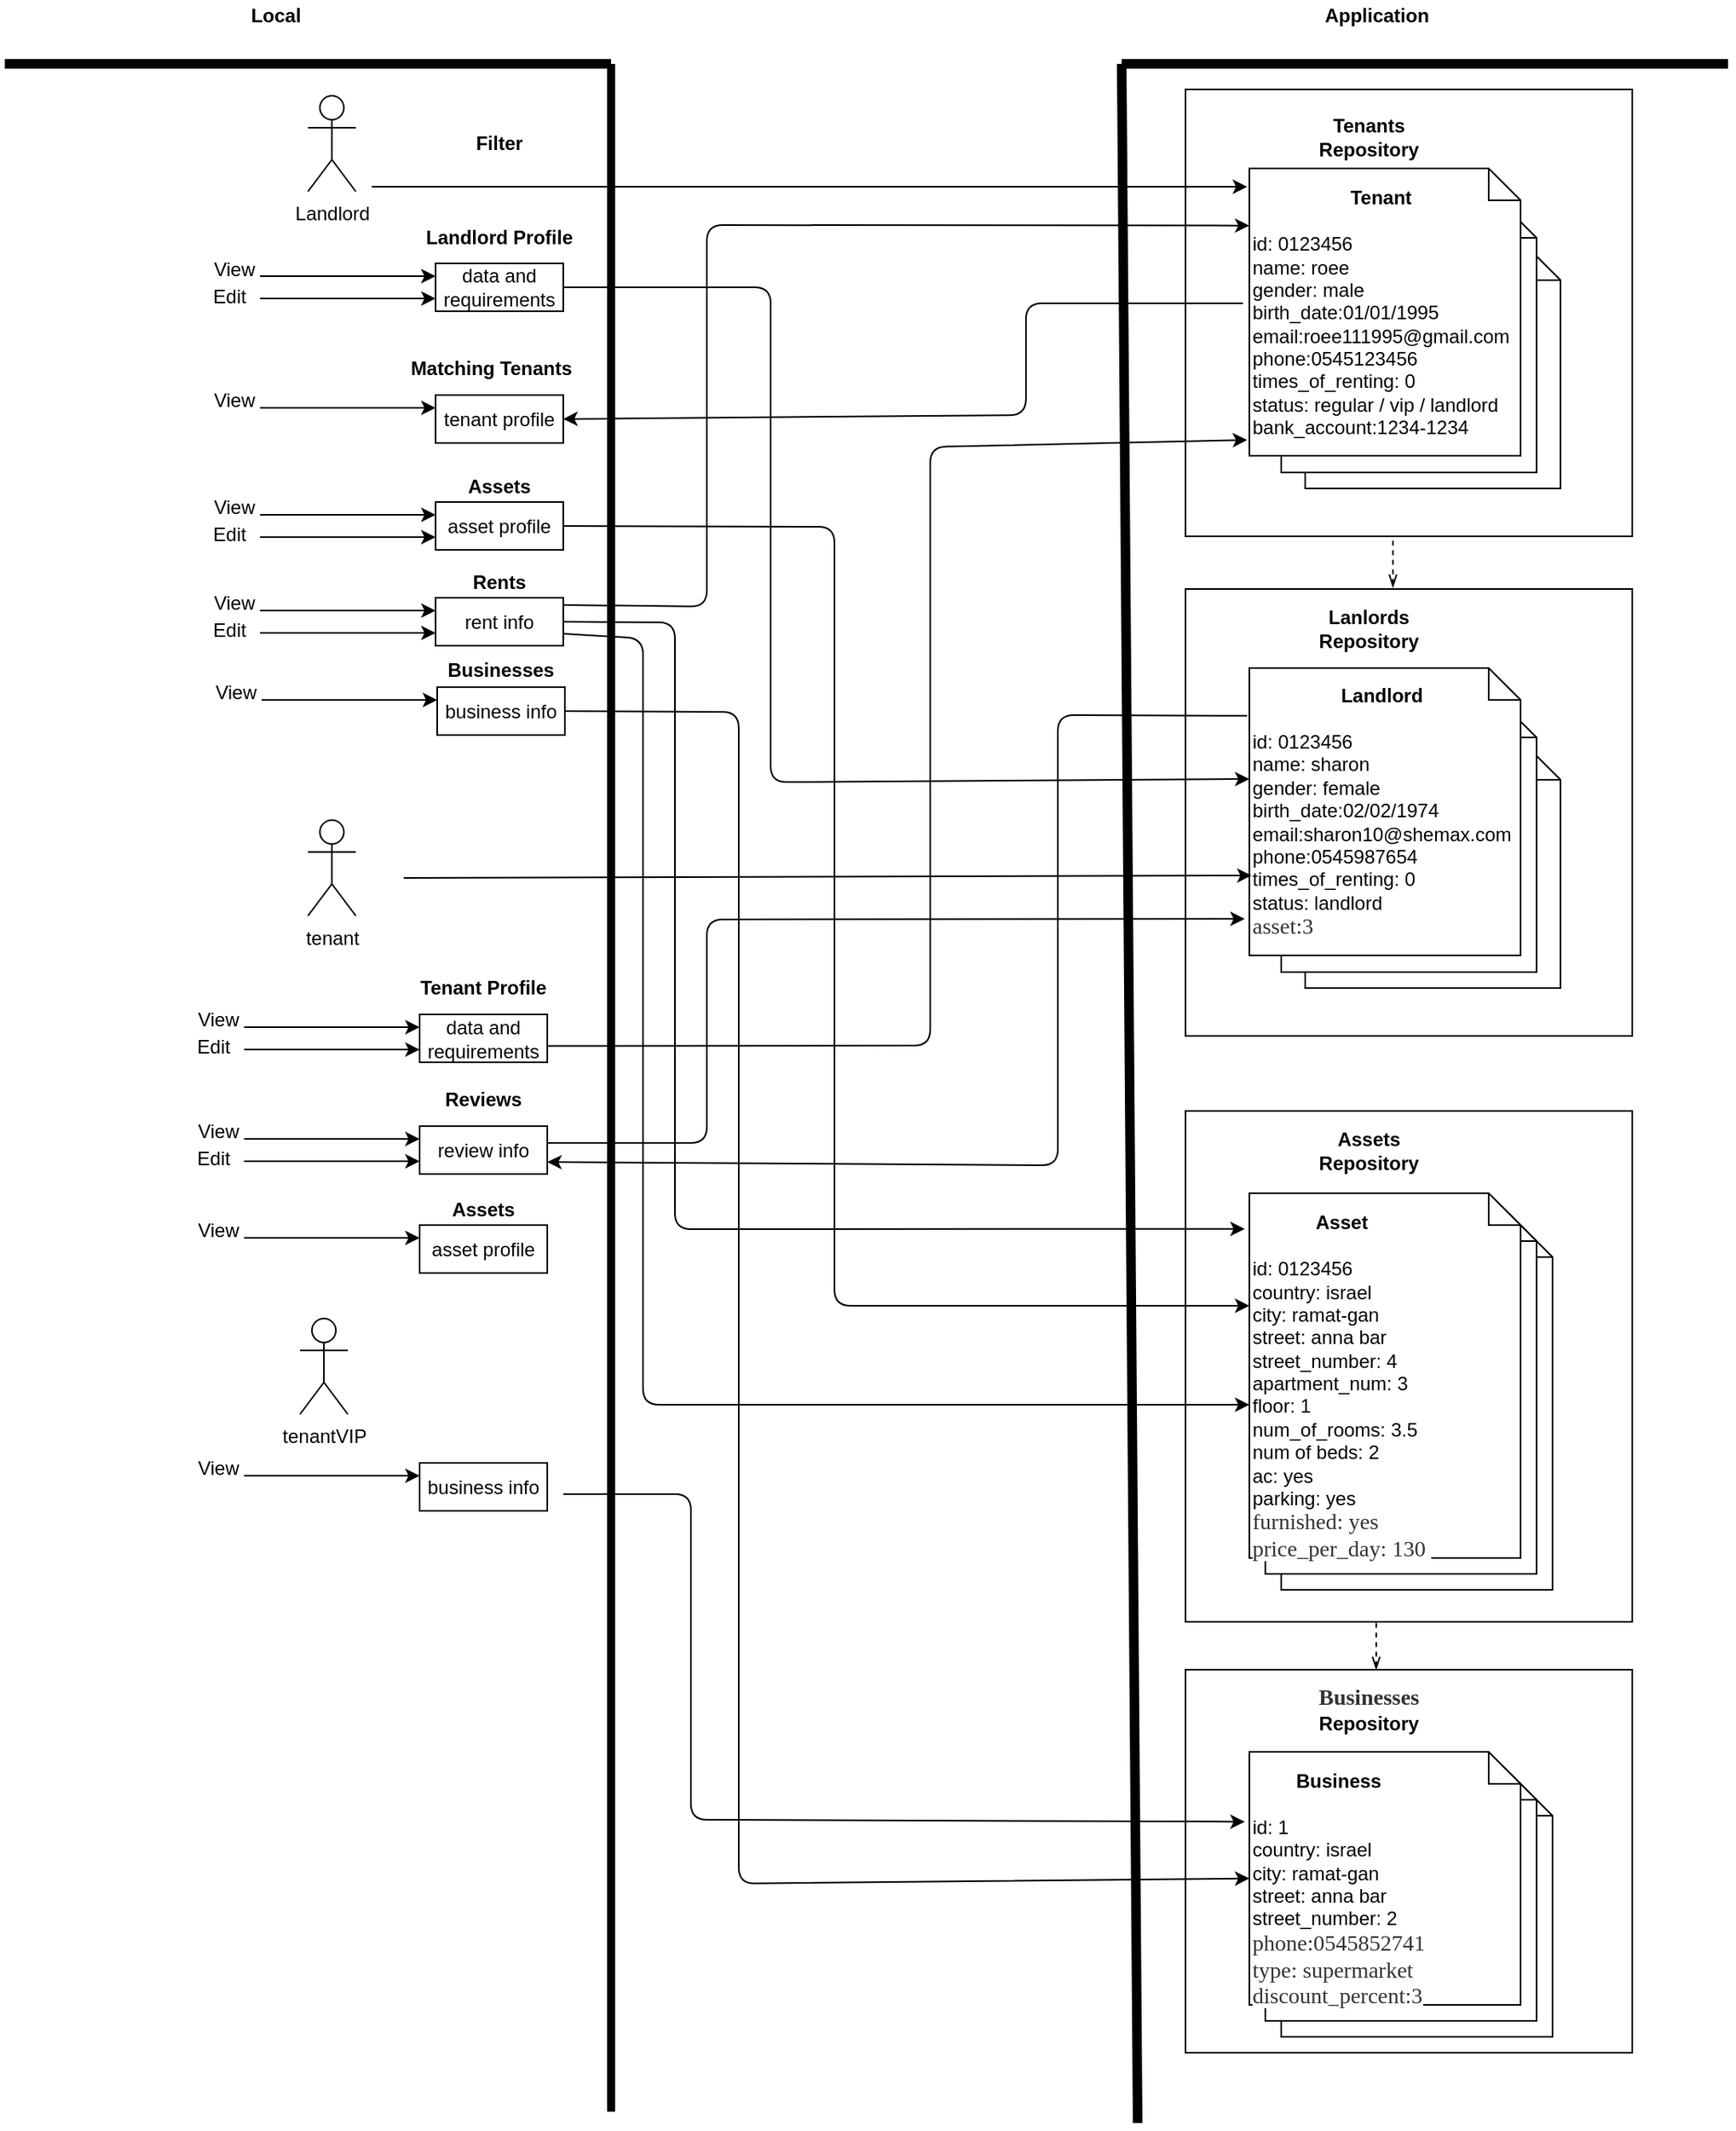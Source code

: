 <mxfile version="12.4.3" type="device" pages="1"><diagram id="tYoWy89QqWBokWgicSMz" name="Page-1"><mxGraphModel dx="1240" dy="573" grid="1" gridSize="10" guides="1" tooltips="1" connect="1" arrows="1" fold="1" page="1" pageScale="1" pageWidth="850" pageHeight="1100" math="0" shadow="0"><root><mxCell id="0"/><mxCell id="1" parent="0"/><mxCell id="bZbK6bXGhY_EwWmma3TH-61" value="Object" style="html=1;strokeColor=#000000;fillColor=#ffffff;" vertex="1" parent="1"><mxGeometry x="760" y="726" width="280" height="320" as="geometry"/></mxCell><mxCell id="bZbK6bXGhY_EwWmma3TH-67" value="&lt;div style=&quot;text-align: center&quot;&gt;&lt;/div&gt;&lt;span style=&quot;color: rgb(51 , 51 , 51) ; font-family: &amp;#34;assistant&amp;#34; ; font-size: 14px ; background-color: rgb(255 , 255 , 255)&quot;&gt;&lt;br&gt;&lt;/span&gt;" style="shape=note;size=20;whiteSpace=wrap;html=1;strokeColor=#000000;fillColor=#ffffff;align=left;" vertex="1" parent="1"><mxGeometry x="820" y="797.5" width="170" height="228.5" as="geometry"/></mxCell><mxCell id="bZbK6bXGhY_EwWmma3TH-66" value="&lt;div style=&quot;text-align: center&quot;&gt;&lt;/div&gt;&lt;span style=&quot;color: rgb(51 , 51 , 51) ; font-family: &amp;#34;assistant&amp;#34; ; font-size: 14px ; background-color: rgb(255 , 255 , 255)&quot;&gt;&lt;br&gt;&lt;/span&gt;" style="shape=note;size=20;whiteSpace=wrap;html=1;strokeColor=#000000;fillColor=#ffffff;align=left;" vertex="1" parent="1"><mxGeometry x="810" y="787.5" width="170" height="228.5" as="geometry"/></mxCell><mxCell id="bZbK6bXGhY_EwWmma3TH-50" value="Object" style="html=1;strokeColor=#000000;fillColor=#ffffff;" vertex="1" parent="1"><mxGeometry x="760" y="86" width="280" height="280" as="geometry"/></mxCell><mxCell id="bZbK6bXGhY_EwWmma3TH-51" value="Note" style="shape=note;size=20;whiteSpace=wrap;html=1;strokeColor=#000000;fillColor=#ffffff;" vertex="1" parent="1"><mxGeometry x="835" y="185.5" width="160" height="150.5" as="geometry"/></mxCell><mxCell id="bZbK6bXGhY_EwWmma3TH-47" value="Note" style="shape=note;size=20;whiteSpace=wrap;html=1;strokeColor=#000000;fillColor=#ffffff;" vertex="1" parent="1"><mxGeometry x="820" y="159" width="160" height="167" as="geometry"/></mxCell><mxCell id="bZbK6bXGhY_EwWmma3TH-1" value="" style="endArrow=none;html=1;strokeWidth=6;" edge="1" parent="1"><mxGeometry width="50" height="50" relative="1" as="geometry"><mxPoint x="720" y="70" as="sourcePoint"/><mxPoint x="1100" y="70" as="targetPoint"/></mxGeometry></mxCell><mxCell id="bZbK6bXGhY_EwWmma3TH-2" value="" style="endArrow=none;html=1;strokeWidth=5;" edge="1" parent="1"><mxGeometry width="50" height="50" relative="1" as="geometry"><mxPoint x="400" y="1352.857" as="sourcePoint"/><mxPoint x="400" y="70" as="targetPoint"/></mxGeometry></mxCell><mxCell id="bZbK6bXGhY_EwWmma3TH-4" value="Landlord" style="shape=umlActor;verticalLabelPosition=bottom;labelBackgroundColor=#ffffff;verticalAlign=top;html=1;outlineConnect=0;" vertex="1" parent="1"><mxGeometry x="210" y="90" width="30" height="60" as="geometry"/></mxCell><mxCell id="bZbK6bXGhY_EwWmma3TH-7" value="tenantVIP" style="shape=umlActor;verticalLabelPosition=bottom;labelBackgroundColor=#ffffff;verticalAlign=top;html=1;outlineConnect=0;" vertex="1" parent="1"><mxGeometry x="205" y="856" width="30" height="60" as="geometry"/></mxCell><mxCell id="bZbK6bXGhY_EwWmma3TH-9" value="tenant" style="shape=umlActor;verticalLabelPosition=bottom;labelBackgroundColor=#ffffff;verticalAlign=top;html=1;outlineConnect=0;" vertex="1" parent="1"><mxGeometry x="210" y="543.75" width="30" height="60" as="geometry"/></mxCell><mxCell id="bZbK6bXGhY_EwWmma3TH-10" value="View" style="rounded=0;whiteSpace=wrap;html=1;strokeColor=none;fillColor=none;" vertex="1" parent="1"><mxGeometry x="134" y="188.5" width="60" height="20" as="geometry"/></mxCell><mxCell id="bZbK6bXGhY_EwWmma3TH-12" value="Edit" style="rounded=0;whiteSpace=wrap;html=1;strokeColor=none;fillColor=none;" vertex="1" parent="1"><mxGeometry x="131" y="205.5" width="60" height="20" as="geometry"/></mxCell><mxCell id="bZbK6bXGhY_EwWmma3TH-15" value="data and requirements" style="text;html=1;strokeColor=#000000;fillColor=#ffffff;align=center;verticalAlign=middle;whiteSpace=wrap;rounded=0;" vertex="1" parent="1"><mxGeometry x="290" y="195" width="80" height="30" as="geometry"/></mxCell><mxCell id="bZbK6bXGhY_EwWmma3TH-16" value="" style="endArrow=classic;html=1;" edge="1" parent="1"><mxGeometry width="50" height="50" relative="1" as="geometry"><mxPoint x="180" y="203" as="sourcePoint"/><mxPoint x="290" y="203" as="targetPoint"/></mxGeometry></mxCell><mxCell id="bZbK6bXGhY_EwWmma3TH-19" value="Filter" style="text;html=1;strokeColor=none;fillColor=none;align=center;verticalAlign=middle;whiteSpace=wrap;rounded=0;fontStyle=1" vertex="1" parent="1"><mxGeometry x="310" y="110" width="40" height="20" as="geometry"/></mxCell><mxCell id="bZbK6bXGhY_EwWmma3TH-22" value="" style="endArrow=classic;html=1;" edge="1" parent="1"><mxGeometry width="50" height="50" relative="1" as="geometry"><mxPoint x="180" y="217" as="sourcePoint"/><mxPoint x="290" y="217" as="targetPoint"/></mxGeometry></mxCell><mxCell id="bZbK6bXGhY_EwWmma3TH-25" value="View" style="rounded=0;whiteSpace=wrap;html=1;strokeColor=none;fillColor=none;" vertex="1" parent="1"><mxGeometry x="134" y="271" width="60" height="20" as="geometry"/></mxCell><mxCell id="bZbK6bXGhY_EwWmma3TH-27" value="tenant profile" style="text;html=1;strokeColor=#000000;fillColor=#ffffff;align=center;verticalAlign=middle;whiteSpace=wrap;rounded=0;" vertex="1" parent="1"><mxGeometry x="290" y="277.5" width="80" height="30" as="geometry"/></mxCell><mxCell id="bZbK6bXGhY_EwWmma3TH-28" value="" style="endArrow=classic;html=1;" edge="1" parent="1"><mxGeometry width="50" height="50" relative="1" as="geometry"><mxPoint x="180" y="285.5" as="sourcePoint"/><mxPoint x="290" y="285.5" as="targetPoint"/></mxGeometry></mxCell><mxCell id="bZbK6bXGhY_EwWmma3TH-30" value="View" style="rounded=0;whiteSpace=wrap;html=1;strokeColor=none;fillColor=none;" vertex="1" parent="1"><mxGeometry x="134" y="338" width="60" height="20" as="geometry"/></mxCell><mxCell id="bZbK6bXGhY_EwWmma3TH-31" value="Edit" style="rounded=0;whiteSpace=wrap;html=1;strokeColor=none;fillColor=none;" vertex="1" parent="1"><mxGeometry x="131" y="355" width="60" height="20" as="geometry"/></mxCell><mxCell id="bZbK6bXGhY_EwWmma3TH-32" value="asset profile" style="text;html=1;strokeColor=#000000;fillColor=#ffffff;align=center;verticalAlign=middle;whiteSpace=wrap;rounded=0;" vertex="1" parent="1"><mxGeometry x="290" y="344.5" width="80" height="30" as="geometry"/></mxCell><mxCell id="bZbK6bXGhY_EwWmma3TH-33" value="" style="endArrow=classic;html=1;" edge="1" parent="1"><mxGeometry width="50" height="50" relative="1" as="geometry"><mxPoint x="180" y="352.5" as="sourcePoint"/><mxPoint x="290" y="352.5" as="targetPoint"/></mxGeometry></mxCell><mxCell id="bZbK6bXGhY_EwWmma3TH-34" value="" style="endArrow=classic;html=1;" edge="1" parent="1"><mxGeometry width="50" height="50" relative="1" as="geometry"><mxPoint x="180" y="366.5" as="sourcePoint"/><mxPoint x="290" y="366.5" as="targetPoint"/></mxGeometry></mxCell><mxCell id="bZbK6bXGhY_EwWmma3TH-35" value="View" style="rounded=0;whiteSpace=wrap;html=1;strokeColor=none;fillColor=none;" vertex="1" parent="1"><mxGeometry x="134" y="398" width="60" height="20" as="geometry"/></mxCell><mxCell id="bZbK6bXGhY_EwWmma3TH-36" value="Edit" style="rounded=0;whiteSpace=wrap;html=1;strokeColor=none;fillColor=none;" vertex="1" parent="1"><mxGeometry x="131" y="415" width="60" height="20" as="geometry"/></mxCell><mxCell id="bZbK6bXGhY_EwWmma3TH-37" value="rent info" style="text;html=1;strokeColor=#000000;fillColor=#ffffff;align=center;verticalAlign=middle;whiteSpace=wrap;rounded=0;" vertex="1" parent="1"><mxGeometry x="290" y="404.5" width="80" height="30" as="geometry"/></mxCell><mxCell id="bZbK6bXGhY_EwWmma3TH-38" value="" style="endArrow=classic;html=1;" edge="1" parent="1"><mxGeometry width="50" height="50" relative="1" as="geometry"><mxPoint x="180" y="412.5" as="sourcePoint"/><mxPoint x="290" y="412.5" as="targetPoint"/></mxGeometry></mxCell><mxCell id="bZbK6bXGhY_EwWmma3TH-39" value="" style="endArrow=classic;html=1;" edge="1" parent="1"><mxGeometry width="50" height="50" relative="1" as="geometry"><mxPoint x="180" y="426.5" as="sourcePoint"/><mxPoint x="290" y="426.5" as="targetPoint"/></mxGeometry></mxCell><mxCell id="bZbK6bXGhY_EwWmma3TH-40" value="Matching Tenants" style="text;html=1;strokeColor=none;fillColor=none;align=center;verticalAlign=middle;whiteSpace=wrap;rounded=0;fontStyle=1" vertex="1" parent="1"><mxGeometry x="270" y="251" width="110" height="20" as="geometry"/></mxCell><mxCell id="bZbK6bXGhY_EwWmma3TH-41" value="" style="endArrow=none;html=1;strokeWidth=6;" edge="1" parent="1"><mxGeometry width="50" height="50" relative="1" as="geometry"><mxPoint x="730" y="1360" as="sourcePoint"/><mxPoint x="720" y="70" as="targetPoint"/></mxGeometry></mxCell><mxCell id="bZbK6bXGhY_EwWmma3TH-42" value="&lt;div style=&quot;text-align: center&quot;&gt;&lt;span&gt;&lt;b&gt;Tenant&lt;/b&gt;&lt;/span&gt;&lt;/div&gt;&lt;div style=&quot;text-align: center&quot;&gt;&lt;br&gt;&lt;/div&gt;id: 0123456&lt;br&gt;name: roee&lt;br&gt;gender: male&lt;br&gt;birth_date:01/01/1995&lt;br&gt;email:roee111995@gmail.com&lt;br&gt;phone:0545123456&lt;br&gt;times_of_renting: 0&lt;br&gt;status: regular / vip / landlord&lt;br&gt;bank_account:1234-1234" style="shape=note;size=20;whiteSpace=wrap;html=1;strokeColor=#000000;fillColor=#ffffff;align=left;" vertex="1" parent="1"><mxGeometry x="800" y="135.5" width="170" height="180" as="geometry"/></mxCell><mxCell id="bZbK6bXGhY_EwWmma3TH-43" value="&lt;b&gt;Tenants Repository&lt;/b&gt;" style="text;html=1;strokeColor=none;fillColor=none;align=center;verticalAlign=middle;whiteSpace=wrap;rounded=0;" vertex="1" parent="1"><mxGeometry x="830" y="106" width="90" height="20" as="geometry"/></mxCell><mxCell id="bZbK6bXGhY_EwWmma3TH-52" value="Object" style="html=1;strokeColor=#000000;fillColor=#ffffff;" vertex="1" parent="1"><mxGeometry x="760" y="399" width="280" height="280" as="geometry"/></mxCell><mxCell id="bZbK6bXGhY_EwWmma3TH-53" value="Note" style="shape=note;size=20;whiteSpace=wrap;html=1;strokeColor=#000000;fillColor=#ffffff;" vertex="1" parent="1"><mxGeometry x="835" y="498.5" width="160" height="150.5" as="geometry"/></mxCell><mxCell id="bZbK6bXGhY_EwWmma3TH-54" value="Note" style="shape=note;size=20;whiteSpace=wrap;html=1;strokeColor=#000000;fillColor=#ffffff;" vertex="1" parent="1"><mxGeometry x="820" y="472" width="160" height="167" as="geometry"/></mxCell><mxCell id="bZbK6bXGhY_EwWmma3TH-55" value="&lt;div style=&quot;text-align: center&quot;&gt;&lt;span&gt;&lt;b&gt;Landlord&lt;/b&gt;&lt;/span&gt;&lt;/div&gt;&lt;div style=&quot;text-align: center&quot;&gt;&lt;br&gt;&lt;/div&gt;id: 0123456&lt;br&gt;name: sharon&lt;br&gt;gender: female&lt;br&gt;birth_date:02/02/1974&lt;br&gt;email:sharon10@shemax.com&lt;br&gt;phone:0545987654&lt;br&gt;times_of_renting: 0&lt;br&gt;status: landlord&lt;br&gt;&lt;span style=&quot;color: rgb(51 , 51 , 51) ; font-family: &amp;#34;assistant&amp;#34; ; font-size: 14px ; background-color: rgb(255 , 255 , 255)&quot;&gt;asset:3&lt;/span&gt;" style="shape=note;size=20;whiteSpace=wrap;html=1;strokeColor=#000000;fillColor=#ffffff;align=left;" vertex="1" parent="1"><mxGeometry x="800" y="448.5" width="170" height="180" as="geometry"/></mxCell><mxCell id="bZbK6bXGhY_EwWmma3TH-56" value="&lt;b&gt;Lanlords&lt;br&gt;Repository&lt;/b&gt;" style="text;html=1;strokeColor=none;fillColor=none;align=center;verticalAlign=middle;whiteSpace=wrap;rounded=0;" vertex="1" parent="1"><mxGeometry x="830" y="409" width="90" height="30" as="geometry"/></mxCell><mxCell id="bZbK6bXGhY_EwWmma3TH-57" value="" style="endArrow=none;html=1;strokeWidth=6;" edge="1" parent="1"><mxGeometry width="50" height="50" relative="1" as="geometry"><mxPoint x="20" y="70" as="sourcePoint"/><mxPoint x="400" y="70" as="targetPoint"/></mxGeometry></mxCell><mxCell id="bZbK6bXGhY_EwWmma3TH-59" value="" style="endArrow=none;dashed=1;html=1;startArrow=openThin;startFill=0;" edge="1" parent="1"><mxGeometry width="50" height="50" relative="1" as="geometry"><mxPoint x="890" y="398" as="sourcePoint"/><mxPoint x="890" y="366" as="targetPoint"/></mxGeometry></mxCell><mxCell id="bZbK6bXGhY_EwWmma3TH-64" value="&lt;div style=&quot;text-align: center&quot;&gt;&lt;br&gt;&lt;/div&gt;&lt;div style=&quot;text-align: center&quot;&gt;&lt;b&gt;Asset&lt;/b&gt;&lt;/div&gt;&lt;div style=&quot;text-align: center&quot;&gt;&lt;br&gt;&lt;/div&gt;id: 0123456&lt;br&gt;country: israel&lt;br&gt;city: ramat-gan&lt;br&gt;street: anna bar&lt;br&gt;street_number: 4&lt;br&gt;apartment_num: 3&lt;br&gt;floor: 1&lt;br&gt;num_of_rooms: 3.5&lt;br&gt;num of beds: 2&lt;br&gt;ac: yes&lt;br&gt;parking: yes&lt;br&gt;&lt;span style=&quot;color: rgb(51 , 51 , 51) ; font-family: &amp;#34;assistant&amp;#34; ; font-size: 14px ; background-color: rgb(255 , 255 , 255)&quot;&gt;furnished: yes&lt;br&gt;price_per_day: 130&amp;nbsp;&lt;br&gt;&lt;/span&gt;" style="shape=note;size=20;whiteSpace=wrap;html=1;strokeColor=#000000;fillColor=#ffffff;align=left;" vertex="1" parent="1"><mxGeometry x="800" y="777.5" width="170" height="228.5" as="geometry"/></mxCell><mxCell id="bZbK6bXGhY_EwWmma3TH-65" value="&lt;b&gt;Assets&lt;br&gt;Repository&lt;/b&gt;" style="text;html=1;strokeColor=none;fillColor=none;align=center;verticalAlign=middle;whiteSpace=wrap;rounded=0;" vertex="1" parent="1"><mxGeometry x="830" y="736" width="90" height="30" as="geometry"/></mxCell><mxCell id="bZbK6bXGhY_EwWmma3TH-68" value="&lt;b&gt;Application&lt;br&gt;&lt;/b&gt;" style="text;html=1;strokeColor=none;fillColor=none;align=center;verticalAlign=middle;whiteSpace=wrap;rounded=0;" vertex="1" parent="1"><mxGeometry x="835" y="30" width="90" height="20" as="geometry"/></mxCell><mxCell id="bZbK6bXGhY_EwWmma3TH-69" value="&lt;b&gt;Local&lt;br&gt;&lt;/b&gt;" style="text;html=1;strokeColor=none;fillColor=none;align=center;verticalAlign=middle;whiteSpace=wrap;rounded=0;" vertex="1" parent="1"><mxGeometry x="145" y="30" width="90" height="20" as="geometry"/></mxCell><mxCell id="bZbK6bXGhY_EwWmma3TH-70" value="Object" style="html=1;strokeColor=#000000;fillColor=#ffffff;" vertex="1" parent="1"><mxGeometry x="760" y="1076" width="280" height="240" as="geometry"/></mxCell><mxCell id="bZbK6bXGhY_EwWmma3TH-71" value="&lt;div style=&quot;text-align: center&quot;&gt;&lt;/div&gt;&lt;span style=&quot;color: rgb(51 , 51 , 51) ; font-family: &amp;#34;assistant&amp;#34; ; font-size: 14px ; background-color: rgb(255 , 255 , 255)&quot;&gt;&lt;br&gt;&lt;/span&gt;" style="shape=note;size=20;whiteSpace=wrap;html=1;strokeColor=#000000;fillColor=#ffffff;align=left;" vertex="1" parent="1"><mxGeometry x="820" y="1147.5" width="170" height="158.5" as="geometry"/></mxCell><mxCell id="bZbK6bXGhY_EwWmma3TH-72" value="&lt;div style=&quot;text-align: center&quot;&gt;&lt;/div&gt;&lt;span style=&quot;color: rgb(51 , 51 , 51) ; font-family: &amp;#34;assistant&amp;#34; ; font-size: 14px ; background-color: rgb(255 , 255 , 255)&quot;&gt;&lt;br&gt;&lt;/span&gt;" style="shape=note;size=20;whiteSpace=wrap;html=1;strokeColor=#000000;fillColor=#ffffff;align=left;" vertex="1" parent="1"><mxGeometry x="810" y="1137.5" width="170" height="158.5" as="geometry"/></mxCell><mxCell id="bZbK6bXGhY_EwWmma3TH-73" value="&lt;div style=&quot;text-align: center&quot;&gt;&lt;br&gt;&lt;/div&gt;&lt;div style=&quot;text-align: center&quot;&gt;&lt;b&gt;Business&lt;/b&gt;&lt;/div&gt;&lt;div style=&quot;text-align: center&quot;&gt;&lt;br&gt;&lt;/div&gt;id: 1&lt;br&gt;country: israel&lt;br&gt;city: ramat-gan&lt;br&gt;street: anna bar&lt;br&gt;street_number: 2&lt;br&gt;&lt;span style=&quot;color: rgb(51 , 51 , 51) ; font-family: &amp;#34;assistant&amp;#34; ; font-size: 14px ; background-color: rgb(255 , 255 , 255)&quot;&gt;phone:0545852741&lt;br&gt;type: supermarket&lt;br&gt;discount_&lt;/span&gt;&lt;span style=&quot;color: rgb(51 , 51 , 51) ; font-family: &amp;#34;assistant&amp;#34; ; font-size: 14px ; background-color: rgb(255 , 255 , 255)&quot;&gt;percent:3&lt;/span&gt;&lt;span style=&quot;color: rgb(51 , 51 , 51) ; font-family: &amp;#34;assistant&amp;#34; ; font-size: 14px ; background-color: rgb(255 , 255 , 255)&quot;&gt;&lt;br&gt;&lt;/span&gt;" style="shape=note;size=20;whiteSpace=wrap;html=1;strokeColor=#000000;fillColor=#ffffff;align=left;" vertex="1" parent="1"><mxGeometry x="800" y="1127.5" width="170" height="158.5" as="geometry"/></mxCell><mxCell id="bZbK6bXGhY_EwWmma3TH-74" value="&lt;span style=&quot;color: rgb(51 , 51 , 51) ; font-family: &amp;#34;assistant&amp;#34; ; font-size: 14px ; background-color: rgb(255 , 255 , 255)&quot;&gt;&lt;b&gt;Businesses&lt;/b&gt;&lt;/span&gt;&lt;b&gt;&lt;br&gt;Repository&lt;/b&gt;" style="text;html=1;strokeColor=none;fillColor=none;align=center;verticalAlign=middle;whiteSpace=wrap;rounded=0;" vertex="1" parent="1"><mxGeometry x="830" y="1086" width="90" height="30" as="geometry"/></mxCell><mxCell id="bZbK6bXGhY_EwWmma3TH-75" value="" style="endArrow=none;dashed=1;html=1;startArrow=openThin;startFill=0;" edge="1" parent="1"><mxGeometry width="50" height="50" relative="1" as="geometry"><mxPoint x="879.5" y="1076" as="sourcePoint"/><mxPoint x="879.5" y="1044" as="targetPoint"/></mxGeometry></mxCell><mxCell id="bZbK6bXGhY_EwWmma3TH-78" value="Landlord Profile" style="text;html=1;strokeColor=none;fillColor=none;align=center;verticalAlign=middle;whiteSpace=wrap;rounded=0;fontStyle=1" vertex="1" parent="1"><mxGeometry x="280" y="168.5" width="100" height="20" as="geometry"/></mxCell><mxCell id="bZbK6bXGhY_EwWmma3TH-79" value="" style="endArrow=classic;html=1;exitX=1;exitY=0.5;exitDx=0;exitDy=0;entryX=0.143;entryY=0.425;entryDx=0;entryDy=0;entryPerimeter=0;" edge="1" parent="1" source="bZbK6bXGhY_EwWmma3TH-15" target="bZbK6bXGhY_EwWmma3TH-52"><mxGeometry width="50" height="50" relative="1" as="geometry"><mxPoint x="380" y="212.03" as="sourcePoint"/><mxPoint x="730" y="517.96" as="targetPoint"/><Array as="points"><mxPoint x="500" y="210"/><mxPoint x="500" y="520"/></Array></mxGeometry></mxCell><mxCell id="bZbK6bXGhY_EwWmma3TH-80" value="" style="endArrow=classic;html=1;entryX=1;entryY=0.5;entryDx=0;entryDy=0;" edge="1" parent="1" target="bZbK6bXGhY_EwWmma3TH-27"><mxGeometry width="50" height="50" relative="1" as="geometry"><mxPoint x="796" y="220" as="sourcePoint"/><mxPoint x="690" y="241.79" as="targetPoint"/><Array as="points"><mxPoint x="660" y="220"/><mxPoint x="660" y="290"/></Array></mxGeometry></mxCell><mxCell id="bZbK6bXGhY_EwWmma3TH-82" value="Assets" style="text;html=1;strokeColor=none;fillColor=none;align=center;verticalAlign=middle;whiteSpace=wrap;rounded=0;fontStyle=1" vertex="1" parent="1"><mxGeometry x="275" y="324.5" width="110" height="20" as="geometry"/></mxCell><mxCell id="bZbK6bXGhY_EwWmma3TH-83" value="" style="endArrow=classic;html=1;exitX=1;exitY=0.5;exitDx=0;exitDy=0;entryX=0.143;entryY=0.425;entryDx=0;entryDy=0;entryPerimeter=0;" edge="1" parent="1" source="bZbK6bXGhY_EwWmma3TH-32"><mxGeometry width="50" height="50" relative="1" as="geometry"><mxPoint x="369.96" y="540.0" as="sourcePoint"/><mxPoint x="800.0" y="848" as="targetPoint"/><Array as="points"><mxPoint x="540" y="360"/><mxPoint x="540" y="848"/></Array></mxGeometry></mxCell><mxCell id="bZbK6bXGhY_EwWmma3TH-84" value="Rents" style="text;html=1;strokeColor=none;fillColor=none;align=center;verticalAlign=middle;whiteSpace=wrap;rounded=0;fontStyle=1" vertex="1" parent="1"><mxGeometry x="275" y="384.5" width="110" height="20" as="geometry"/></mxCell><mxCell id="bZbK6bXGhY_EwWmma3TH-85" value="" style="endArrow=classic;html=1;exitX=1;exitY=0.75;exitDx=0;exitDy=0;" edge="1" parent="1" source="bZbK6bXGhY_EwWmma3TH-37"><mxGeometry width="50" height="50" relative="1" as="geometry"><mxPoint x="450" y="910" as="sourcePoint"/><mxPoint x="800" y="910" as="targetPoint"/><Array as="points"><mxPoint x="420" y="430"/><mxPoint x="420" y="910"/></Array></mxGeometry></mxCell><mxCell id="bZbK6bXGhY_EwWmma3TH-86" value="" style="endArrow=classic;html=1;exitX=1;exitY=0.5;exitDx=0;exitDy=0;entryX=-0.017;entryY=0.098;entryDx=0;entryDy=0;entryPerimeter=0;" edge="1" parent="1" source="bZbK6bXGhY_EwWmma3TH-37" target="bZbK6bXGhY_EwWmma3TH-64"><mxGeometry width="50" height="50" relative="1" as="geometry"><mxPoint x="450" y="533" as="sourcePoint"/><mxPoint x="800" y="533.36" as="targetPoint"/><Array as="points"><mxPoint x="440" y="420"/><mxPoint x="440" y="800"/></Array></mxGeometry></mxCell><mxCell id="bZbK6bXGhY_EwWmma3TH-87" value="" style="endArrow=classic;html=1;exitX=1;exitY=0.5;exitDx=0;exitDy=0;entryX=0;entryY=0.199;entryDx=0;entryDy=0;entryPerimeter=0;" edge="1" parent="1" target="bZbK6bXGhY_EwWmma3TH-42"><mxGeometry width="50" height="50" relative="1" as="geometry"><mxPoint x="370" y="409" as="sourcePoint"/><mxPoint x="800.0" y="522.86" as="targetPoint"/><Array as="points"><mxPoint x="460" y="410"/><mxPoint x="460" y="171"/></Array></mxGeometry></mxCell><mxCell id="bZbK6bXGhY_EwWmma3TH-88" value="View" style="rounded=0;whiteSpace=wrap;html=1;strokeColor=none;fillColor=none;" vertex="1" parent="1"><mxGeometry x="135" y="454" width="60" height="20" as="geometry"/></mxCell><mxCell id="bZbK6bXGhY_EwWmma3TH-89" value="business info" style="text;html=1;strokeColor=#000000;fillColor=#ffffff;align=center;verticalAlign=middle;whiteSpace=wrap;rounded=0;" vertex="1" parent="1"><mxGeometry x="291" y="460.5" width="80" height="30" as="geometry"/></mxCell><mxCell id="bZbK6bXGhY_EwWmma3TH-90" value="" style="endArrow=classic;html=1;" edge="1" parent="1"><mxGeometry width="50" height="50" relative="1" as="geometry"><mxPoint x="181" y="468.5" as="sourcePoint"/><mxPoint x="291" y="468.5" as="targetPoint"/></mxGeometry></mxCell><mxCell id="bZbK6bXGhY_EwWmma3TH-91" value="Businesses" style="text;html=1;strokeColor=none;fillColor=none;align=center;verticalAlign=middle;whiteSpace=wrap;rounded=0;fontStyle=1" vertex="1" parent="1"><mxGeometry x="276" y="439.5" width="110" height="20" as="geometry"/></mxCell><mxCell id="bZbK6bXGhY_EwWmma3TH-92" value="" style="endArrow=classic;html=1;exitX=1;exitY=0.5;exitDx=0;exitDy=0;entryX=0;entryY=0.5;entryDx=0;entryDy=0;entryPerimeter=0;" edge="1" parent="1" source="bZbK6bXGhY_EwWmma3TH-89" target="bZbK6bXGhY_EwWmma3TH-73"><mxGeometry width="50" height="50" relative="1" as="geometry"><mxPoint x="380" y="473" as="sourcePoint"/><mxPoint x="810.0" y="956" as="targetPoint"/><Array as="points"><mxPoint x="480" y="476"/><mxPoint x="480" y="1210"/></Array></mxGeometry></mxCell><mxCell id="bZbK6bXGhY_EwWmma3TH-93" value="View" style="rounded=0;whiteSpace=wrap;html=1;strokeColor=none;fillColor=none;" vertex="1" parent="1"><mxGeometry x="124" y="659" width="60" height="20" as="geometry"/></mxCell><mxCell id="bZbK6bXGhY_EwWmma3TH-94" value="Edit" style="rounded=0;whiteSpace=wrap;html=1;strokeColor=none;fillColor=none;" vertex="1" parent="1"><mxGeometry x="121" y="676" width="60" height="20" as="geometry"/></mxCell><mxCell id="bZbK6bXGhY_EwWmma3TH-95" value="data and requirements" style="text;html=1;strokeColor=#000000;fillColor=#ffffff;align=center;verticalAlign=middle;whiteSpace=wrap;rounded=0;" vertex="1" parent="1"><mxGeometry x="280" y="665.5" width="80" height="30" as="geometry"/></mxCell><mxCell id="bZbK6bXGhY_EwWmma3TH-96" value="" style="endArrow=classic;html=1;" edge="1" parent="1"><mxGeometry width="50" height="50" relative="1" as="geometry"><mxPoint x="170" y="673.5" as="sourcePoint"/><mxPoint x="280" y="673.5" as="targetPoint"/></mxGeometry></mxCell><mxCell id="bZbK6bXGhY_EwWmma3TH-97" value="" style="endArrow=classic;html=1;" edge="1" parent="1"><mxGeometry width="50" height="50" relative="1" as="geometry"><mxPoint x="170" y="687.5" as="sourcePoint"/><mxPoint x="280" y="687.5" as="targetPoint"/></mxGeometry></mxCell><mxCell id="bZbK6bXGhY_EwWmma3TH-98" value="Tenant Profile" style="text;html=1;strokeColor=none;fillColor=none;align=center;verticalAlign=middle;whiteSpace=wrap;rounded=0;fontStyle=1" vertex="1" parent="1"><mxGeometry x="270" y="639" width="100" height="20" as="geometry"/></mxCell><mxCell id="bZbK6bXGhY_EwWmma3TH-99" value="" style="endArrow=classic;html=1;strokeWidth=1;entryX=-0.008;entryY=0.064;entryDx=0;entryDy=0;entryPerimeter=0;" edge="1" parent="1" target="bZbK6bXGhY_EwWmma3TH-42"><mxGeometry width="50" height="50" relative="1" as="geometry"><mxPoint x="250" y="147" as="sourcePoint"/><mxPoint x="300" y="91.43" as="targetPoint"/></mxGeometry></mxCell><mxCell id="bZbK6bXGhY_EwWmma3TH-100" value="" style="endArrow=classic;html=1;entryX=0.008;entryY=0.722;entryDx=0;entryDy=0;entryPerimeter=0;" edge="1" parent="1" target="bZbK6bXGhY_EwWmma3TH-55"><mxGeometry width="50" height="50" relative="1" as="geometry"><mxPoint x="270" y="580" as="sourcePoint"/><mxPoint x="380" y="580" as="targetPoint"/></mxGeometry></mxCell><mxCell id="bZbK6bXGhY_EwWmma3TH-101" value="" style="endArrow=classic;html=1;entryX=-0.008;entryY=0.945;entryDx=0;entryDy=0;entryPerimeter=0;" edge="1" parent="1" target="bZbK6bXGhY_EwWmma3TH-42"><mxGeometry width="50" height="50" relative="1" as="geometry"><mxPoint x="360" y="685.29" as="sourcePoint"/><mxPoint x="470" y="685.29" as="targetPoint"/><Array as="points"><mxPoint x="600" y="685"/><mxPoint x="600" y="310"/></Array></mxGeometry></mxCell><mxCell id="bZbK6bXGhY_EwWmma3TH-102" value="View" style="rounded=0;whiteSpace=wrap;html=1;strokeColor=none;fillColor=none;" vertex="1" parent="1"><mxGeometry x="124" y="729" width="60" height="20" as="geometry"/></mxCell><mxCell id="bZbK6bXGhY_EwWmma3TH-103" value="Edit" style="rounded=0;whiteSpace=wrap;html=1;strokeColor=none;fillColor=none;" vertex="1" parent="1"><mxGeometry x="121" y="746" width="60" height="20" as="geometry"/></mxCell><mxCell id="bZbK6bXGhY_EwWmma3TH-104" value="review info" style="text;html=1;strokeColor=#000000;fillColor=#ffffff;align=center;verticalAlign=middle;whiteSpace=wrap;rounded=0;" vertex="1" parent="1"><mxGeometry x="280" y="735.5" width="80" height="30" as="geometry"/></mxCell><mxCell id="bZbK6bXGhY_EwWmma3TH-105" value="" style="endArrow=classic;html=1;" edge="1" parent="1"><mxGeometry width="50" height="50" relative="1" as="geometry"><mxPoint x="170" y="743.5" as="sourcePoint"/><mxPoint x="280" y="743.5" as="targetPoint"/></mxGeometry></mxCell><mxCell id="bZbK6bXGhY_EwWmma3TH-106" value="" style="endArrow=classic;html=1;" edge="1" parent="1"><mxGeometry width="50" height="50" relative="1" as="geometry"><mxPoint x="170" y="757.5" as="sourcePoint"/><mxPoint x="280" y="757.5" as="targetPoint"/></mxGeometry></mxCell><mxCell id="bZbK6bXGhY_EwWmma3TH-107" value="Reviews" style="text;html=1;strokeColor=none;fillColor=none;align=center;verticalAlign=middle;whiteSpace=wrap;rounded=0;fontStyle=1" vertex="1" parent="1"><mxGeometry x="270" y="709" width="100" height="20" as="geometry"/></mxCell><mxCell id="bZbK6bXGhY_EwWmma3TH-108" value="" style="endArrow=classic;html=1;entryX=-0.017;entryY=0.873;entryDx=0;entryDy=0;entryPerimeter=0;" edge="1" parent="1" target="bZbK6bXGhY_EwWmma3TH-55"><mxGeometry width="50" height="50" relative="1" as="geometry"><mxPoint x="360" y="746" as="sourcePoint"/><mxPoint x="470" y="746" as="targetPoint"/><Array as="points"><mxPoint x="460" y="746"/><mxPoint x="460" y="606"/></Array></mxGeometry></mxCell><mxCell id="bZbK6bXGhY_EwWmma3TH-109" value="" style="endArrow=classic;html=1;strokeWidth=1;exitX=-0.008;exitY=0.166;exitDx=0;exitDy=0;exitPerimeter=0;entryX=1;entryY=0.75;entryDx=0;entryDy=0;" edge="1" parent="1" source="bZbK6bXGhY_EwWmma3TH-55" target="bZbK6bXGhY_EwWmma3TH-104"><mxGeometry width="50" height="50" relative="1" as="geometry"><mxPoint x="630" y="526.29" as="sourcePoint"/><mxPoint x="680" y="476.29" as="targetPoint"/><Array as="points"><mxPoint x="680" y="478"/><mxPoint x="680" y="760"/></Array></mxGeometry></mxCell><mxCell id="bZbK6bXGhY_EwWmma3TH-110" value="View" style="rounded=0;whiteSpace=wrap;html=1;strokeColor=none;fillColor=none;" vertex="1" parent="1"><mxGeometry x="124" y="791" width="60" height="20" as="geometry"/></mxCell><mxCell id="bZbK6bXGhY_EwWmma3TH-112" value="asset profile" style="text;html=1;strokeColor=#000000;fillColor=#ffffff;align=center;verticalAlign=middle;whiteSpace=wrap;rounded=0;" vertex="1" parent="1"><mxGeometry x="280" y="797.5" width="80" height="30" as="geometry"/></mxCell><mxCell id="bZbK6bXGhY_EwWmma3TH-113" value="" style="endArrow=classic;html=1;" edge="1" parent="1"><mxGeometry width="50" height="50" relative="1" as="geometry"><mxPoint x="170" y="805.5" as="sourcePoint"/><mxPoint x="280" y="805.5" as="targetPoint"/></mxGeometry></mxCell><mxCell id="bZbK6bXGhY_EwWmma3TH-115" value="Assets" style="text;html=1;strokeColor=none;fillColor=none;align=center;verticalAlign=middle;whiteSpace=wrap;rounded=0;fontStyle=1" vertex="1" parent="1"><mxGeometry x="265" y="777.5" width="110" height="20" as="geometry"/></mxCell><mxCell id="bZbK6bXGhY_EwWmma3TH-117" value="View" style="rounded=0;whiteSpace=wrap;html=1;strokeColor=none;fillColor=none;" vertex="1" parent="1"><mxGeometry x="124" y="940" width="60" height="20" as="geometry"/></mxCell><mxCell id="bZbK6bXGhY_EwWmma3TH-118" value="business info" style="text;html=1;strokeColor=#000000;fillColor=#ffffff;align=center;verticalAlign=middle;whiteSpace=wrap;rounded=0;" vertex="1" parent="1"><mxGeometry x="280" y="946.5" width="80" height="30" as="geometry"/></mxCell><mxCell id="bZbK6bXGhY_EwWmma3TH-119" value="" style="endArrow=classic;html=1;" edge="1" parent="1"><mxGeometry width="50" height="50" relative="1" as="geometry"><mxPoint x="170" y="954.5" as="sourcePoint"/><mxPoint x="280.0" y="954.5" as="targetPoint"/></mxGeometry></mxCell><mxCell id="bZbK6bXGhY_EwWmma3TH-120" value="" style="endArrow=classic;html=1;strokeWidth=1;entryX=-0.017;entryY=0.276;entryDx=0;entryDy=0;entryPerimeter=0;" edge="1" parent="1" target="bZbK6bXGhY_EwWmma3TH-73"><mxGeometry width="50" height="50" relative="1" as="geometry"><mxPoint x="370" y="966" as="sourcePoint"/><mxPoint x="794" y="1170" as="targetPoint"/><Array as="points"><mxPoint x="450" y="966"/><mxPoint x="450" y="1170"/></Array></mxGeometry></mxCell></root></mxGraphModel></diagram></mxfile>